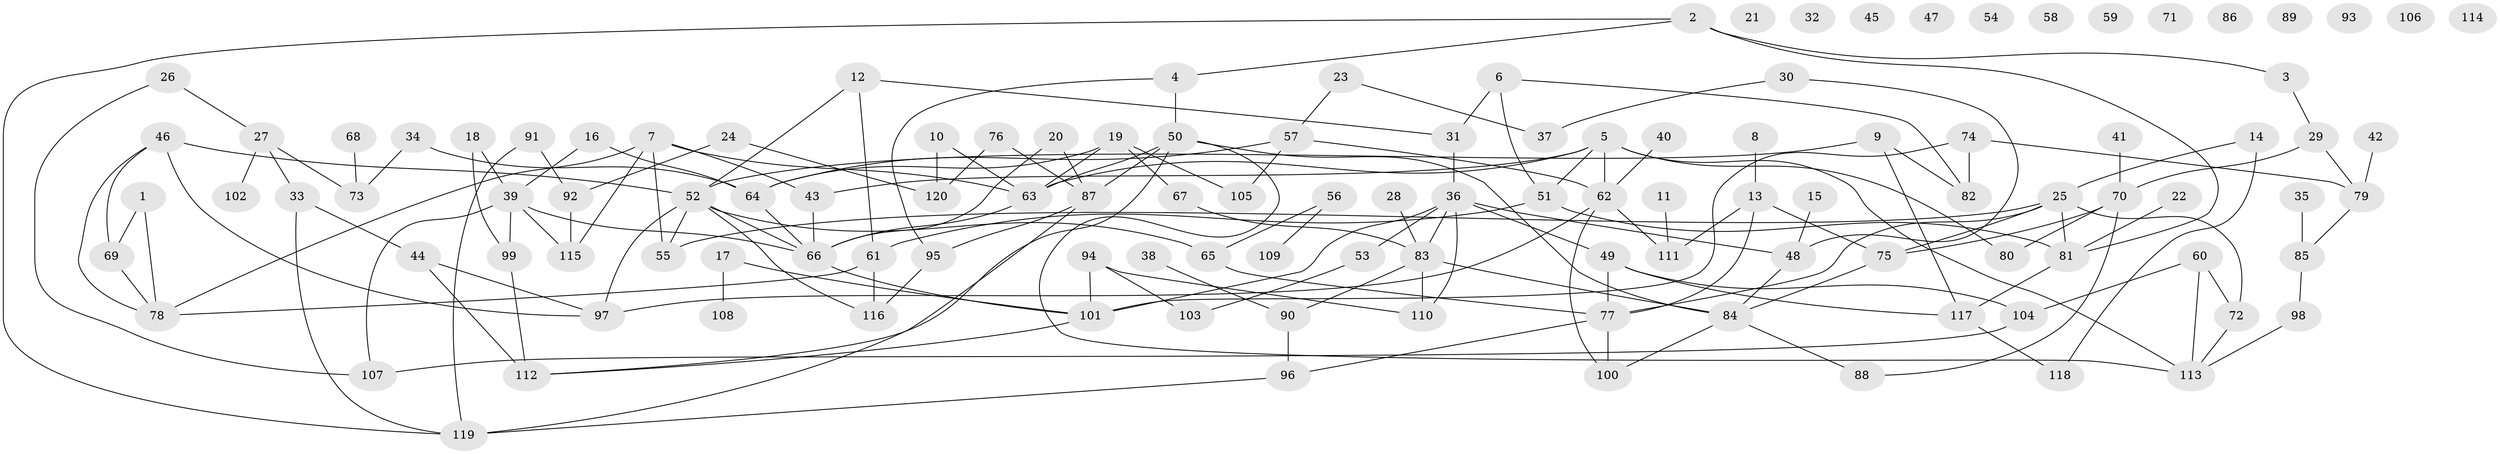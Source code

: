 // Generated by graph-tools (version 1.1) at 2025/33/03/09/25 02:33:30]
// undirected, 120 vertices, 171 edges
graph export_dot {
graph [start="1"]
  node [color=gray90,style=filled];
  1;
  2;
  3;
  4;
  5;
  6;
  7;
  8;
  9;
  10;
  11;
  12;
  13;
  14;
  15;
  16;
  17;
  18;
  19;
  20;
  21;
  22;
  23;
  24;
  25;
  26;
  27;
  28;
  29;
  30;
  31;
  32;
  33;
  34;
  35;
  36;
  37;
  38;
  39;
  40;
  41;
  42;
  43;
  44;
  45;
  46;
  47;
  48;
  49;
  50;
  51;
  52;
  53;
  54;
  55;
  56;
  57;
  58;
  59;
  60;
  61;
  62;
  63;
  64;
  65;
  66;
  67;
  68;
  69;
  70;
  71;
  72;
  73;
  74;
  75;
  76;
  77;
  78;
  79;
  80;
  81;
  82;
  83;
  84;
  85;
  86;
  87;
  88;
  89;
  90;
  91;
  92;
  93;
  94;
  95;
  96;
  97;
  98;
  99;
  100;
  101;
  102;
  103;
  104;
  105;
  106;
  107;
  108;
  109;
  110;
  111;
  112;
  113;
  114;
  115;
  116;
  117;
  118;
  119;
  120;
  1 -- 69;
  1 -- 78;
  2 -- 3;
  2 -- 4;
  2 -- 81;
  2 -- 119;
  3 -- 29;
  4 -- 50;
  4 -- 95;
  5 -- 43;
  5 -- 51;
  5 -- 62;
  5 -- 63;
  5 -- 80;
  5 -- 113;
  6 -- 31;
  6 -- 51;
  6 -- 82;
  7 -- 43;
  7 -- 55;
  7 -- 63;
  7 -- 78;
  7 -- 115;
  8 -- 13;
  9 -- 52;
  9 -- 82;
  9 -- 117;
  10 -- 63;
  10 -- 120;
  11 -- 111;
  12 -- 31;
  12 -- 52;
  12 -- 61;
  13 -- 75;
  13 -- 77;
  13 -- 111;
  14 -- 25;
  14 -- 118;
  15 -- 48;
  16 -- 39;
  16 -- 64;
  17 -- 101;
  17 -- 108;
  18 -- 39;
  18 -- 99;
  19 -- 63;
  19 -- 64;
  19 -- 67;
  19 -- 105;
  20 -- 66;
  20 -- 87;
  22 -- 81;
  23 -- 37;
  23 -- 57;
  24 -- 92;
  24 -- 120;
  25 -- 55;
  25 -- 72;
  25 -- 75;
  25 -- 77;
  25 -- 81;
  26 -- 27;
  26 -- 107;
  27 -- 33;
  27 -- 73;
  27 -- 102;
  28 -- 83;
  29 -- 70;
  29 -- 79;
  30 -- 37;
  30 -- 48;
  31 -- 36;
  33 -- 44;
  33 -- 119;
  34 -- 64;
  34 -- 73;
  35 -- 85;
  36 -- 48;
  36 -- 49;
  36 -- 53;
  36 -- 83;
  36 -- 101;
  36 -- 110;
  38 -- 90;
  39 -- 66;
  39 -- 99;
  39 -- 107;
  39 -- 115;
  40 -- 62;
  41 -- 70;
  42 -- 79;
  43 -- 66;
  44 -- 97;
  44 -- 112;
  46 -- 52;
  46 -- 69;
  46 -- 78;
  46 -- 97;
  48 -- 84;
  49 -- 77;
  49 -- 104;
  49 -- 117;
  50 -- 63;
  50 -- 84;
  50 -- 87;
  50 -- 112;
  50 -- 113;
  51 -- 61;
  51 -- 81;
  52 -- 55;
  52 -- 65;
  52 -- 66;
  52 -- 97;
  52 -- 116;
  53 -- 103;
  56 -- 65;
  56 -- 109;
  57 -- 62;
  57 -- 64;
  57 -- 105;
  60 -- 72;
  60 -- 104;
  60 -- 113;
  61 -- 78;
  61 -- 116;
  62 -- 97;
  62 -- 100;
  62 -- 111;
  63 -- 66;
  64 -- 66;
  65 -- 77;
  66 -- 101;
  67 -- 83;
  68 -- 73;
  69 -- 78;
  70 -- 75;
  70 -- 80;
  70 -- 88;
  72 -- 113;
  74 -- 79;
  74 -- 82;
  74 -- 101;
  75 -- 84;
  76 -- 87;
  76 -- 120;
  77 -- 96;
  77 -- 100;
  79 -- 85;
  81 -- 117;
  83 -- 84;
  83 -- 90;
  83 -- 110;
  84 -- 88;
  84 -- 100;
  85 -- 98;
  87 -- 95;
  87 -- 119;
  90 -- 96;
  91 -- 92;
  91 -- 119;
  92 -- 115;
  94 -- 101;
  94 -- 103;
  94 -- 110;
  95 -- 116;
  96 -- 119;
  98 -- 113;
  99 -- 112;
  101 -- 112;
  104 -- 107;
  117 -- 118;
}
